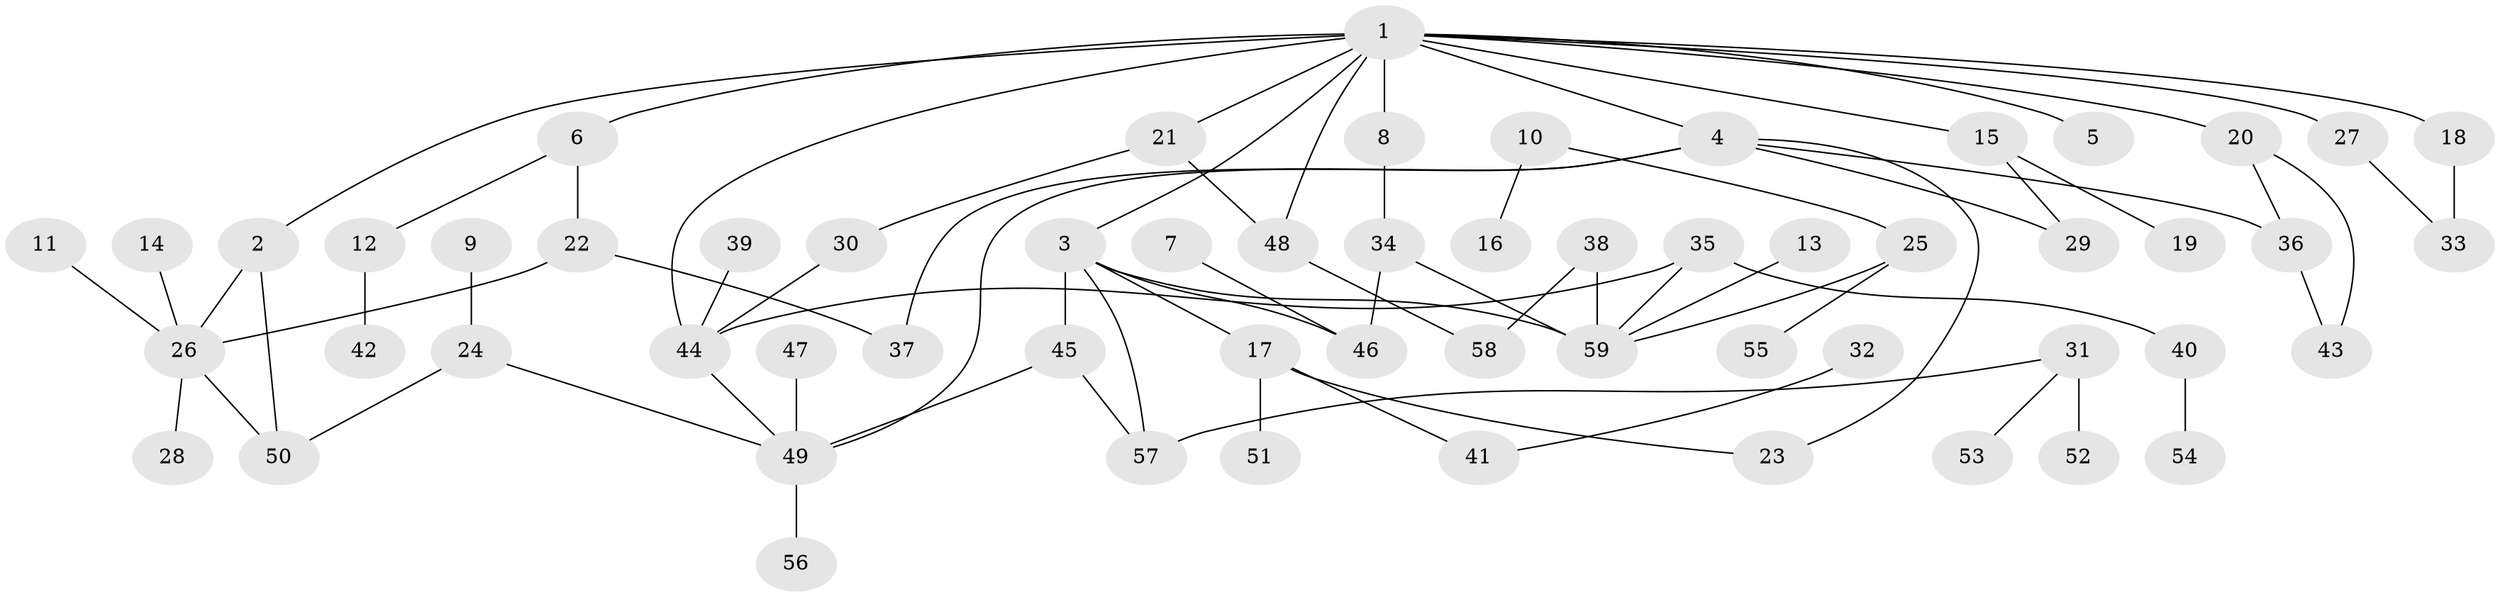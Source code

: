 // original degree distribution, {7: 0.00847457627118644, 8: 0.01694915254237288, 2: 0.2627118644067797, 3: 0.19491525423728814, 6: 0.03389830508474576, 4: 0.059322033898305086, 5: 0.03389830508474576, 1: 0.3898305084745763}
// Generated by graph-tools (version 1.1) at 2025/49/03/09/25 03:49:26]
// undirected, 59 vertices, 76 edges
graph export_dot {
graph [start="1"]
  node [color=gray90,style=filled];
  1;
  2;
  3;
  4;
  5;
  6;
  7;
  8;
  9;
  10;
  11;
  12;
  13;
  14;
  15;
  16;
  17;
  18;
  19;
  20;
  21;
  22;
  23;
  24;
  25;
  26;
  27;
  28;
  29;
  30;
  31;
  32;
  33;
  34;
  35;
  36;
  37;
  38;
  39;
  40;
  41;
  42;
  43;
  44;
  45;
  46;
  47;
  48;
  49;
  50;
  51;
  52;
  53;
  54;
  55;
  56;
  57;
  58;
  59;
  1 -- 2 [weight=1.0];
  1 -- 3 [weight=1.0];
  1 -- 4 [weight=1.0];
  1 -- 5 [weight=1.0];
  1 -- 6 [weight=1.0];
  1 -- 8 [weight=1.0];
  1 -- 15 [weight=1.0];
  1 -- 18 [weight=1.0];
  1 -- 20 [weight=1.0];
  1 -- 21 [weight=1.0];
  1 -- 27 [weight=1.0];
  1 -- 44 [weight=1.0];
  1 -- 48 [weight=1.0];
  2 -- 26 [weight=1.0];
  2 -- 50 [weight=1.0];
  3 -- 17 [weight=1.0];
  3 -- 45 [weight=1.0];
  3 -- 46 [weight=1.0];
  3 -- 57 [weight=1.0];
  3 -- 59 [weight=1.0];
  4 -- 23 [weight=1.0];
  4 -- 29 [weight=1.0];
  4 -- 36 [weight=1.0];
  4 -- 37 [weight=1.0];
  4 -- 49 [weight=1.0];
  6 -- 12 [weight=1.0];
  6 -- 22 [weight=1.0];
  7 -- 46 [weight=1.0];
  8 -- 34 [weight=1.0];
  9 -- 24 [weight=1.0];
  10 -- 16 [weight=1.0];
  10 -- 25 [weight=1.0];
  11 -- 26 [weight=1.0];
  12 -- 42 [weight=1.0];
  13 -- 59 [weight=1.0];
  14 -- 26 [weight=1.0];
  15 -- 19 [weight=1.0];
  15 -- 29 [weight=1.0];
  17 -- 23 [weight=1.0];
  17 -- 41 [weight=1.0];
  17 -- 51 [weight=1.0];
  18 -- 33 [weight=1.0];
  20 -- 36 [weight=1.0];
  20 -- 43 [weight=1.0];
  21 -- 30 [weight=1.0];
  21 -- 48 [weight=1.0];
  22 -- 26 [weight=1.0];
  22 -- 37 [weight=1.0];
  24 -- 49 [weight=1.0];
  24 -- 50 [weight=1.0];
  25 -- 55 [weight=1.0];
  25 -- 59 [weight=1.0];
  26 -- 28 [weight=1.0];
  26 -- 50 [weight=1.0];
  27 -- 33 [weight=1.0];
  30 -- 44 [weight=1.0];
  31 -- 52 [weight=1.0];
  31 -- 53 [weight=1.0];
  31 -- 57 [weight=1.0];
  32 -- 41 [weight=1.0];
  34 -- 46 [weight=1.0];
  34 -- 59 [weight=1.0];
  35 -- 40 [weight=1.0];
  35 -- 44 [weight=1.0];
  35 -- 59 [weight=1.0];
  36 -- 43 [weight=1.0];
  38 -- 58 [weight=1.0];
  38 -- 59 [weight=2.0];
  39 -- 44 [weight=1.0];
  40 -- 54 [weight=1.0];
  44 -- 49 [weight=1.0];
  45 -- 49 [weight=1.0];
  45 -- 57 [weight=1.0];
  47 -- 49 [weight=1.0];
  48 -- 58 [weight=1.0];
  49 -- 56 [weight=1.0];
}
